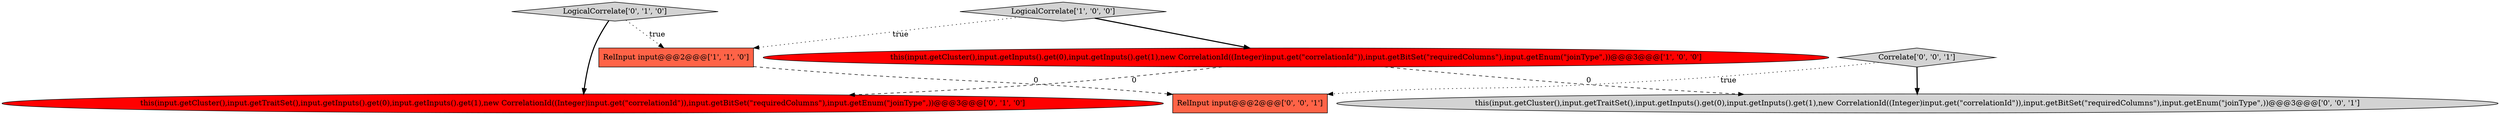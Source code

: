 digraph {
3 [style = filled, label = "this(input.getCluster(),input.getTraitSet(),input.getInputs().get(0),input.getInputs().get(1),new CorrelationId((Integer)input.get(\"correlationId\")),input.getBitSet(\"requiredColumns\"),input.getEnum(\"joinType\",))@@@3@@@['0', '1', '0']", fillcolor = red, shape = ellipse image = "AAA1AAABBB2BBB"];
1 [style = filled, label = "LogicalCorrelate['1', '0', '0']", fillcolor = lightgray, shape = diamond image = "AAA0AAABBB1BBB"];
0 [style = filled, label = "RelInput input@@@2@@@['1', '1', '0']", fillcolor = tomato, shape = box image = "AAA0AAABBB1BBB"];
6 [style = filled, label = "this(input.getCluster(),input.getTraitSet(),input.getInputs().get(0),input.getInputs().get(1),new CorrelationId((Integer)input.get(\"correlationId\")),input.getBitSet(\"requiredColumns\"),input.getEnum(\"joinType\",))@@@3@@@['0', '0', '1']", fillcolor = lightgray, shape = ellipse image = "AAA0AAABBB3BBB"];
7 [style = filled, label = "Correlate['0', '0', '1']", fillcolor = lightgray, shape = diamond image = "AAA0AAABBB3BBB"];
4 [style = filled, label = "LogicalCorrelate['0', '1', '0']", fillcolor = lightgray, shape = diamond image = "AAA0AAABBB2BBB"];
5 [style = filled, label = "RelInput input@@@2@@@['0', '0', '1']", fillcolor = tomato, shape = box image = "AAA0AAABBB3BBB"];
2 [style = filled, label = "this(input.getCluster(),input.getInputs().get(0),input.getInputs().get(1),new CorrelationId((Integer)input.get(\"correlationId\")),input.getBitSet(\"requiredColumns\"),input.getEnum(\"joinType\",))@@@3@@@['1', '0', '0']", fillcolor = red, shape = ellipse image = "AAA1AAABBB1BBB"];
4->3 [style = bold, label=""];
1->2 [style = bold, label=""];
1->0 [style = dotted, label="true"];
2->3 [style = dashed, label="0"];
0->5 [style = dashed, label="0"];
7->6 [style = bold, label=""];
4->0 [style = dotted, label="true"];
7->5 [style = dotted, label="true"];
2->6 [style = dashed, label="0"];
}
